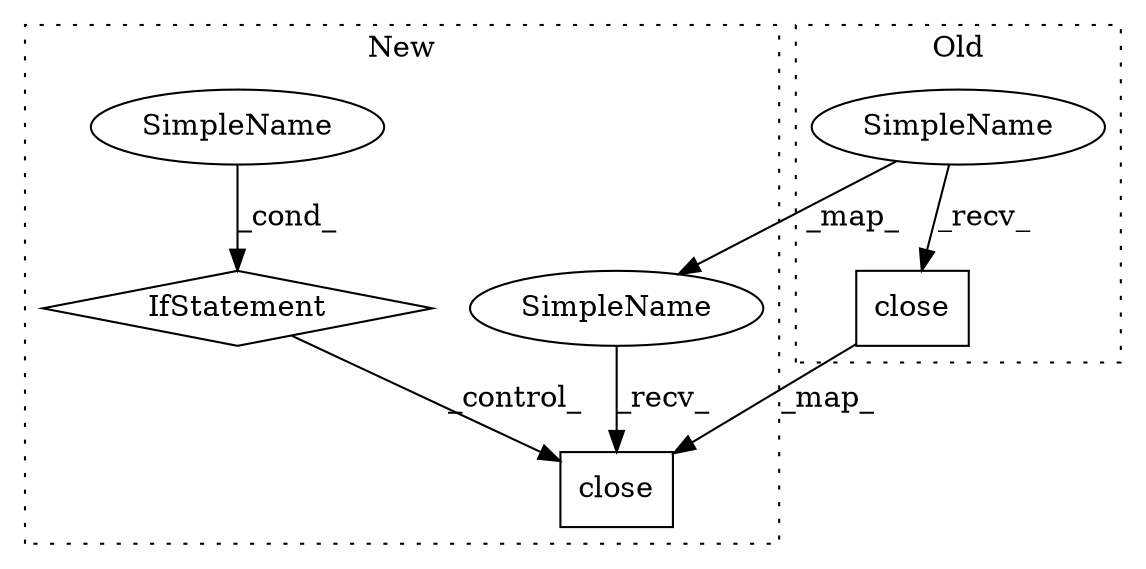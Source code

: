 digraph G {
subgraph cluster0 {
1 [label="close" a="32" s="2458" l="7" shape="box"];
6 [label="SimpleName" a="42" s="1273" l="2" shape="ellipse"];
label = "Old";
style="dotted";
}
subgraph cluster1 {
2 [label="close" a="32" s="2558" l="7" shape="box"];
3 [label="SimpleName" a="42" s="" l="" shape="ellipse"];
4 [label="IfStatement" a="25" s="1273,1284" l="4,2" shape="diamond"];
5 [label="SimpleName" a="42" s="1294" l="2" shape="ellipse"];
label = "New";
style="dotted";
}
1 -> 2 [label="_map_"];
3 -> 4 [label="_cond_"];
4 -> 2 [label="_control_"];
5 -> 2 [label="_recv_"];
6 -> 5 [label="_map_"];
6 -> 1 [label="_recv_"];
}